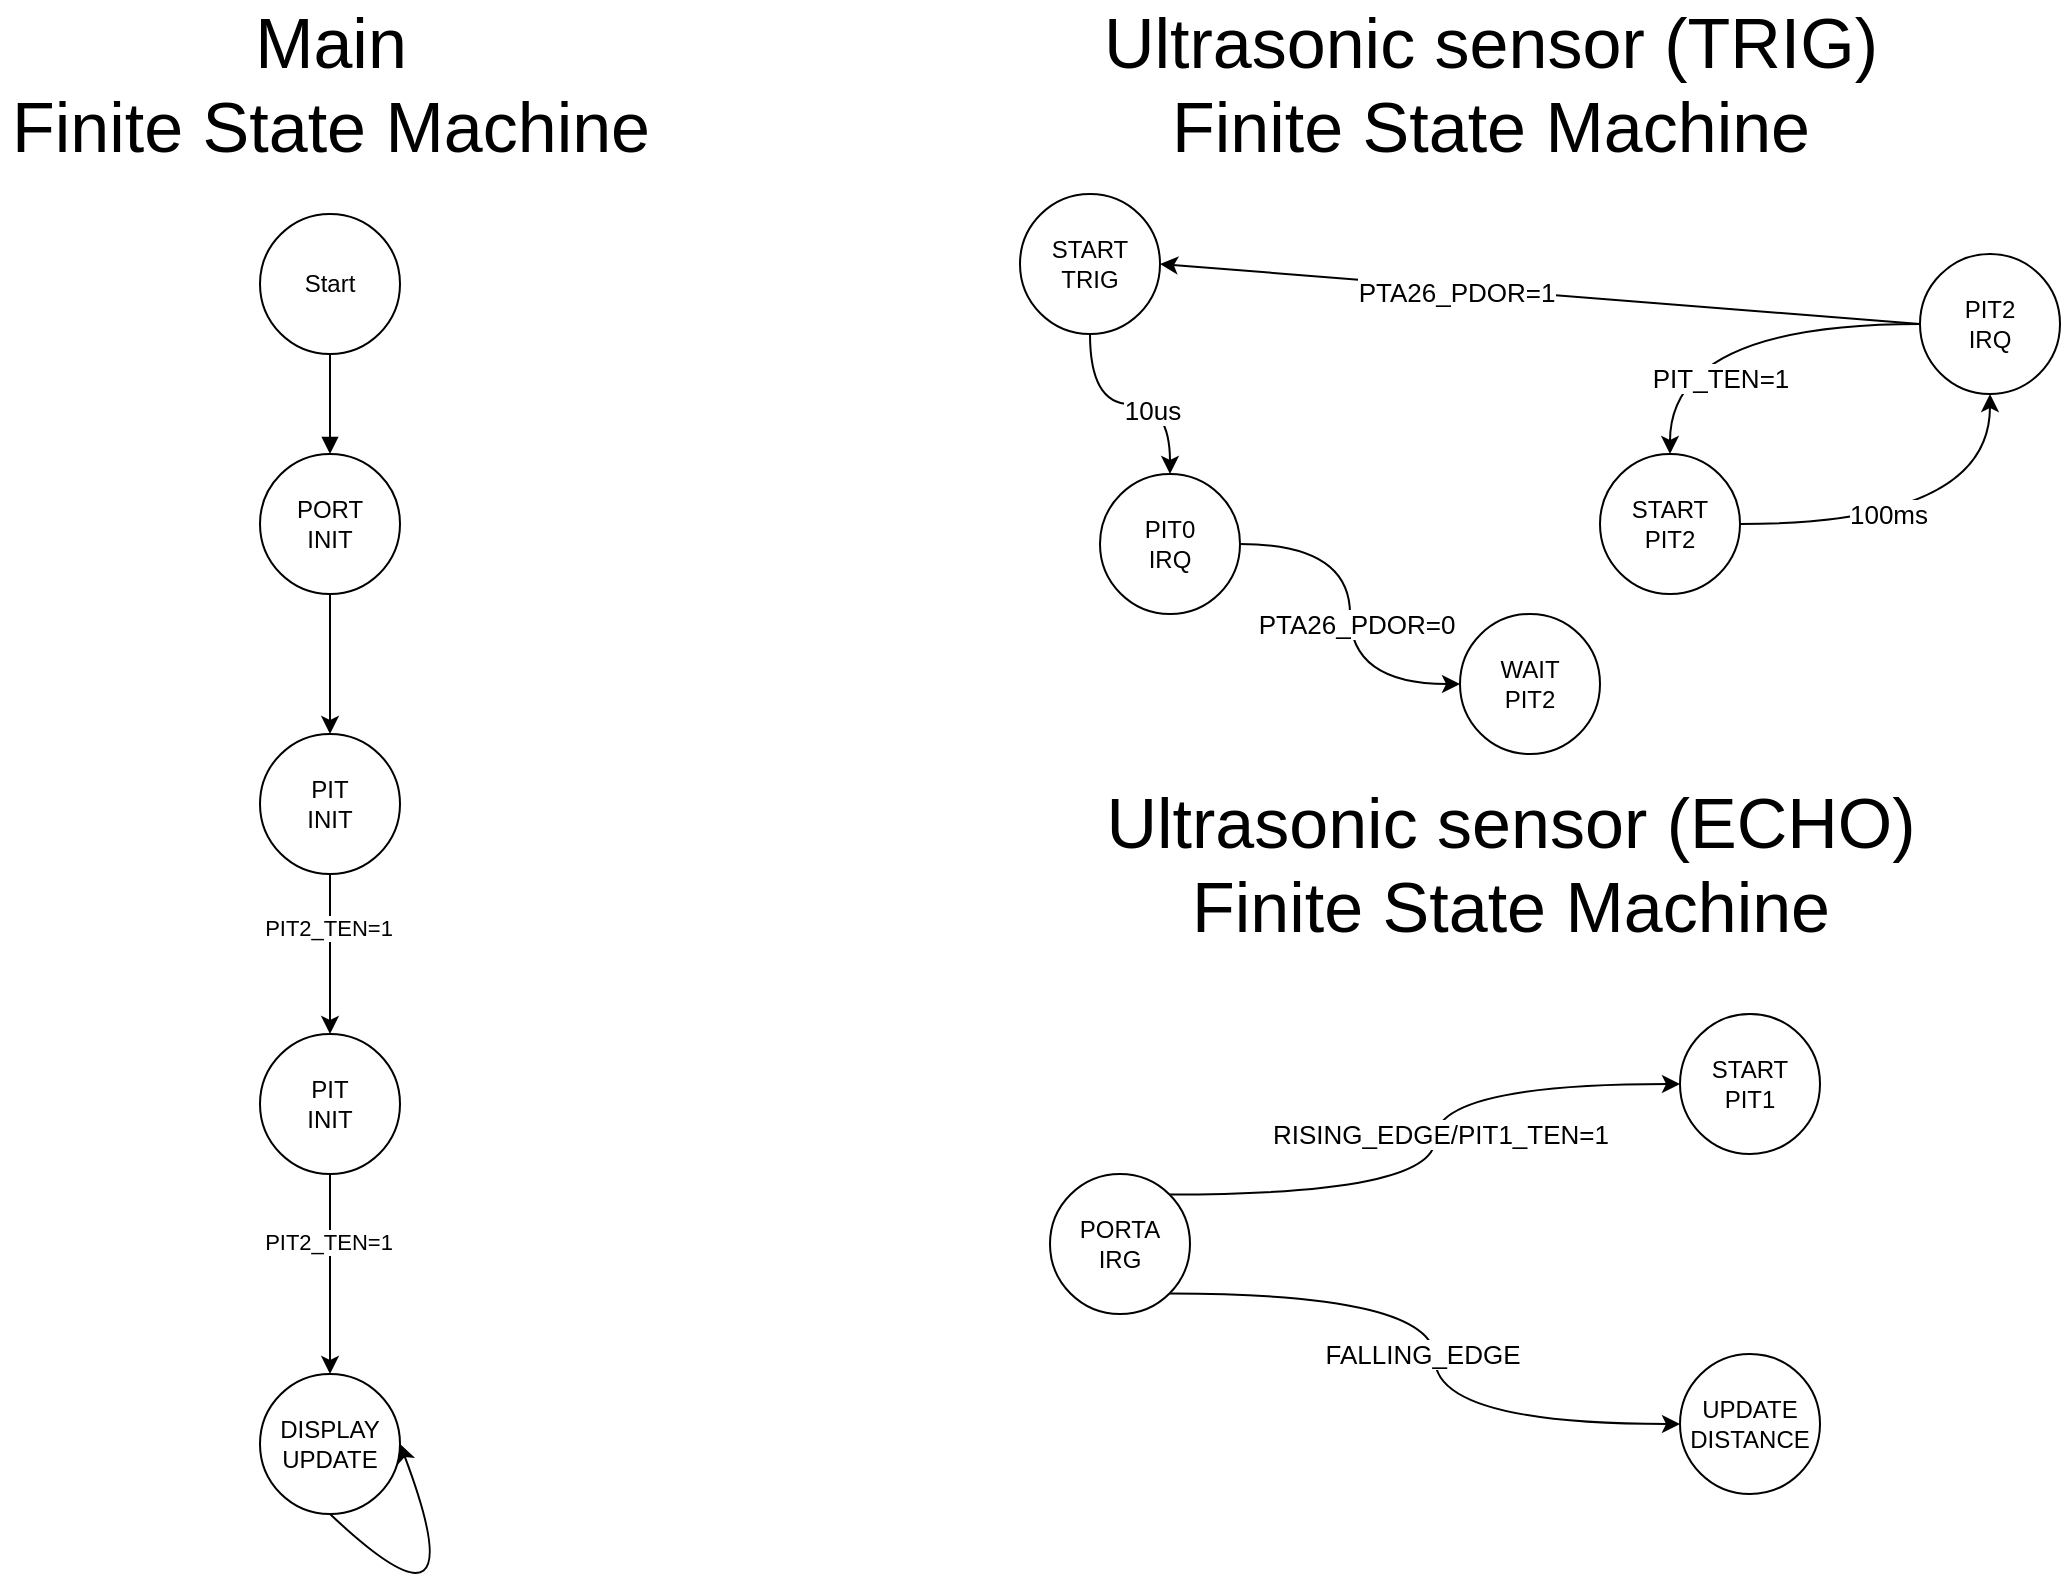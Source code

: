<mxfile>
    <diagram id="Q5PKtIPmYla0WtoodmxI" name="fsm system">
        <mxGraphModel dx="792" dy="1378" grid="1" gridSize="10" guides="1" tooltips="1" connect="1" arrows="1" fold="1" page="1" pageScale="1" pageWidth="1169" pageHeight="827" math="0" shadow="0">
            <root>
                <mxCell id="fCrUIj7ICpANIgIqwlMM-0"/>
                <mxCell id="fCrUIj7ICpANIgIqwlMM-1" parent="fCrUIj7ICpANIgIqwlMM-0"/>
                <mxCell id="I3N1WQbEvghAyw6arRP5-0" value="Start" style="ellipse;whiteSpace=wrap;html=1;" parent="fCrUIj7ICpANIgIqwlMM-1" vertex="1">
                    <mxGeometry x="190" y="110" width="70" height="70" as="geometry"/>
                </mxCell>
                <mxCell id="I3N1WQbEvghAyw6arRP5-11" value="" style="html=1;verticalAlign=bottom;endArrow=block;exitX=0.5;exitY=1;exitDx=0;exitDy=0;entryX=0.5;entryY=0;entryDx=0;entryDy=0;" parent="fCrUIj7ICpANIgIqwlMM-1" source="I3N1WQbEvghAyw6arRP5-0" target="QiX7VZfeqCpp36fPk9c1-0" edge="1">
                    <mxGeometry width="80" relative="1" as="geometry">
                        <mxPoint x="480" y="10" as="sourcePoint"/>
                        <mxPoint x="300.14" y="140.74" as="targetPoint"/>
                    </mxGeometry>
                </mxCell>
                <mxCell id="I3N1WQbEvghAyw6arRP5-35" value="&lt;font style=&quot;font-size: 35px&quot;&gt;Main&lt;br&gt;Finite State Machine&lt;/font&gt;" style="text;html=1;align=center;verticalAlign=middle;resizable=0;points=[];autosize=1;strokeColor=none;fillColor=none;" parent="fCrUIj7ICpANIgIqwlMM-1" vertex="1">
                    <mxGeometry x="60" y="20" width="330" height="50" as="geometry"/>
                </mxCell>
                <mxCell id="QiX7VZfeqCpp36fPk9c1-2" style="edgeStyle=none;html=1;exitX=0.5;exitY=1;exitDx=0;exitDy=0;entryX=0.5;entryY=0;entryDx=0;entryDy=0;" parent="fCrUIj7ICpANIgIqwlMM-1" source="QiX7VZfeqCpp36fPk9c1-0" target="QiX7VZfeqCpp36fPk9c1-1" edge="1">
                    <mxGeometry relative="1" as="geometry"/>
                </mxCell>
                <mxCell id="QiX7VZfeqCpp36fPk9c1-0" value="PORT&lt;br&gt;INIT" style="ellipse;whiteSpace=wrap;html=1;" parent="fCrUIj7ICpANIgIqwlMM-1" vertex="1">
                    <mxGeometry x="190" y="230" width="70" height="70" as="geometry"/>
                </mxCell>
                <mxCell id="QiX7VZfeqCpp36fPk9c1-4" style="edgeStyle=none;html=1;exitX=0.5;exitY=1;exitDx=0;exitDy=0;entryX=0.5;entryY=0;entryDx=0;entryDy=0;" parent="fCrUIj7ICpANIgIqwlMM-1" source="QiX7VZfeqCpp36fPk9c1-1" target="OgIxnC60-ptuwVd4k0WJ-2" edge="1">
                    <mxGeometry relative="1" as="geometry">
                        <mxPoint x="225" y="541" as="targetPoint"/>
                    </mxGeometry>
                </mxCell>
                <mxCell id="vt9f80a6ZNbZLHHa2RtJ-0" value="PIT2_TEN=1" style="edgeLabel;html=1;align=center;verticalAlign=middle;resizable=0;points=[];" parent="QiX7VZfeqCpp36fPk9c1-4" vertex="1" connectable="0">
                    <mxGeometry x="-0.32" y="-1" relative="1" as="geometry">
                        <mxPoint as="offset"/>
                    </mxGeometry>
                </mxCell>
                <mxCell id="QiX7VZfeqCpp36fPk9c1-1" value="PIT&lt;br&gt;INIT" style="ellipse;whiteSpace=wrap;html=1;" parent="fCrUIj7ICpANIgIqwlMM-1" vertex="1">
                    <mxGeometry x="190" y="370" width="70" height="70" as="geometry"/>
                </mxCell>
                <mxCell id="QiX7VZfeqCpp36fPk9c1-28" style="edgeStyle=orthogonalEdgeStyle;curved=1;html=1;exitX=0.5;exitY=1;exitDx=0;exitDy=0;entryX=0.5;entryY=0;entryDx=0;entryDy=0;fontSize=13;elbow=vertical;" parent="fCrUIj7ICpANIgIqwlMM-1" source="QiX7VZfeqCpp36fPk9c1-7" target="QiX7VZfeqCpp36fPk9c1-17" edge="1">
                    <mxGeometry relative="1" as="geometry"/>
                </mxCell>
                <mxCell id="QiX7VZfeqCpp36fPk9c1-29" value="10us" style="edgeLabel;html=1;align=center;verticalAlign=middle;resizable=0;points=[];fontSize=13;" parent="QiX7VZfeqCpp36fPk9c1-28" vertex="1" connectable="0">
                    <mxGeometry x="0.182" y="-3" relative="1" as="geometry">
                        <mxPoint x="1" as="offset"/>
                    </mxGeometry>
                </mxCell>
                <mxCell id="QiX7VZfeqCpp36fPk9c1-7" value="START&lt;br&gt;TRIG" style="ellipse;whiteSpace=wrap;html=1;" parent="fCrUIj7ICpANIgIqwlMM-1" vertex="1">
                    <mxGeometry x="570" y="100" width="70" height="70" as="geometry"/>
                </mxCell>
                <mxCell id="QiX7VZfeqCpp36fPk9c1-8" value="&lt;font style=&quot;font-size: 35px&quot;&gt;Ultrasonic sensor (TRIG)&lt;br&gt;Finite State Machine&lt;/font&gt;" style="text;html=1;align=center;verticalAlign=middle;resizable=0;points=[];autosize=1;strokeColor=none;fillColor=none;" parent="fCrUIj7ICpANIgIqwlMM-1" vertex="1">
                    <mxGeometry x="605" y="20" width="400" height="50" as="geometry"/>
                </mxCell>
                <mxCell id="QiX7VZfeqCpp36fPk9c1-11" style="edgeStyle=orthogonalEdgeStyle;curved=1;html=1;exitX=1;exitY=0.5;exitDx=0;exitDy=0;entryX=0.5;entryY=1;entryDx=0;entryDy=0;elbow=vertical;" parent="fCrUIj7ICpANIgIqwlMM-1" source="QiX7VZfeqCpp36fPk9c1-9" target="QiX7VZfeqCpp36fPk9c1-10" edge="1">
                    <mxGeometry relative="1" as="geometry"/>
                </mxCell>
                <mxCell id="QiX7VZfeqCpp36fPk9c1-14" value="100ms" style="edgeLabel;html=1;align=center;verticalAlign=middle;resizable=0;points=[];fontSize=13;" parent="QiX7VZfeqCpp36fPk9c1-11" vertex="1" connectable="0">
                    <mxGeometry x="-0.228" y="5" relative="1" as="geometry">
                        <mxPoint as="offset"/>
                    </mxGeometry>
                </mxCell>
                <mxCell id="QiX7VZfeqCpp36fPk9c1-9" value="START&lt;br&gt;PIT2" style="ellipse;whiteSpace=wrap;html=1;" parent="fCrUIj7ICpANIgIqwlMM-1" vertex="1">
                    <mxGeometry x="860" y="230" width="70" height="70" as="geometry"/>
                </mxCell>
                <mxCell id="QiX7VZfeqCpp36fPk9c1-12" style="edgeStyle=orthogonalEdgeStyle;curved=1;html=1;exitX=0;exitY=0.5;exitDx=0;exitDy=0;entryX=0.5;entryY=0;entryDx=0;entryDy=0;elbow=vertical;" parent="fCrUIj7ICpANIgIqwlMM-1" source="QiX7VZfeqCpp36fPk9c1-10" target="QiX7VZfeqCpp36fPk9c1-9" edge="1">
                    <mxGeometry relative="1" as="geometry"/>
                </mxCell>
                <mxCell id="QiX7VZfeqCpp36fPk9c1-16" value="PIT_TEN=1" style="edgeLabel;html=1;align=center;verticalAlign=middle;resizable=0;points=[];fontSize=13;" parent="QiX7VZfeqCpp36fPk9c1-12" vertex="1" connectable="0">
                    <mxGeometry x="0.6" y="19" relative="1" as="geometry">
                        <mxPoint x="6" as="offset"/>
                    </mxGeometry>
                </mxCell>
                <mxCell id="QiX7VZfeqCpp36fPk9c1-13" style="html=1;exitX=0;exitY=0.5;exitDx=0;exitDy=0;entryX=1;entryY=0.5;entryDx=0;entryDy=0;elbow=vertical;" parent="fCrUIj7ICpANIgIqwlMM-1" source="QiX7VZfeqCpp36fPk9c1-10" target="QiX7VZfeqCpp36fPk9c1-7" edge="1">
                    <mxGeometry relative="1" as="geometry"/>
                </mxCell>
                <mxCell id="QiX7VZfeqCpp36fPk9c1-22" value="PTA26_PDOR=1" style="edgeLabel;html=1;align=center;verticalAlign=middle;resizable=0;points=[];fontSize=13;" parent="QiX7VZfeqCpp36fPk9c1-13" vertex="1" connectable="0">
                    <mxGeometry x="0.223" y="2" relative="1" as="geometry">
                        <mxPoint as="offset"/>
                    </mxGeometry>
                </mxCell>
                <mxCell id="QiX7VZfeqCpp36fPk9c1-10" value="PIT2&lt;br&gt;IRQ" style="ellipse;whiteSpace=wrap;html=1;" parent="fCrUIj7ICpANIgIqwlMM-1" vertex="1">
                    <mxGeometry x="1020" y="130" width="70" height="70" as="geometry"/>
                </mxCell>
                <mxCell id="QiX7VZfeqCpp36fPk9c1-26" style="edgeStyle=orthogonalEdgeStyle;curved=1;html=1;exitX=1;exitY=0.5;exitDx=0;exitDy=0;fontSize=13;elbow=vertical;" parent="fCrUIj7ICpANIgIqwlMM-1" source="QiX7VZfeqCpp36fPk9c1-17" target="QiX7VZfeqCpp36fPk9c1-24" edge="1">
                    <mxGeometry relative="1" as="geometry"/>
                </mxCell>
                <mxCell id="QiX7VZfeqCpp36fPk9c1-27" value="PTA26_PDOR=0" style="edgeLabel;html=1;align=center;verticalAlign=middle;resizable=0;points=[];fontSize=13;" parent="QiX7VZfeqCpp36fPk9c1-26" vertex="1" connectable="0">
                    <mxGeometry x="0.144" y="3" relative="1" as="geometry">
                        <mxPoint y="-8" as="offset"/>
                    </mxGeometry>
                </mxCell>
                <mxCell id="QiX7VZfeqCpp36fPk9c1-17" value="PIT0&lt;br&gt;IRQ" style="ellipse;whiteSpace=wrap;html=1;" parent="fCrUIj7ICpANIgIqwlMM-1" vertex="1">
                    <mxGeometry x="610" y="240" width="70" height="70" as="geometry"/>
                </mxCell>
                <mxCell id="QiX7VZfeqCpp36fPk9c1-24" value="WAIT&lt;br&gt;PIT2" style="ellipse;whiteSpace=wrap;html=1;" parent="fCrUIj7ICpANIgIqwlMM-1" vertex="1">
                    <mxGeometry x="790" y="310" width="70" height="70" as="geometry"/>
                </mxCell>
                <mxCell id="QiX7VZfeqCpp36fPk9c1-30" value="&lt;font style=&quot;font-size: 35px&quot;&gt;Ultrasonic sensor (ECHO)&lt;br&gt;Finite State Machine&lt;/font&gt;" style="text;html=1;align=center;verticalAlign=middle;resizable=0;points=[];autosize=1;strokeColor=none;fillColor=none;" parent="fCrUIj7ICpANIgIqwlMM-1" vertex="1">
                    <mxGeometry x="605" y="410" width="420" height="50" as="geometry"/>
                </mxCell>
                <mxCell id="QiX7VZfeqCpp36fPk9c1-34" style="edgeStyle=orthogonalEdgeStyle;curved=1;html=1;exitX=1;exitY=0;exitDx=0;exitDy=0;entryX=0;entryY=0.5;entryDx=0;entryDy=0;fontSize=13;elbow=vertical;" parent="fCrUIj7ICpANIgIqwlMM-1" source="QiX7VZfeqCpp36fPk9c1-31" target="QiX7VZfeqCpp36fPk9c1-32" edge="1">
                    <mxGeometry relative="1" as="geometry"/>
                </mxCell>
                <mxCell id="QiX7VZfeqCpp36fPk9c1-36" value="RISING_EDGE/PIT1_TEN=1" style="edgeLabel;html=1;align=center;verticalAlign=middle;resizable=0;points=[];fontSize=13;" parent="QiX7VZfeqCpp36fPk9c1-34" vertex="1" connectable="0">
                    <mxGeometry x="0.302" y="-11" relative="1" as="geometry">
                        <mxPoint x="-12" y="14" as="offset"/>
                    </mxGeometry>
                </mxCell>
                <mxCell id="QiX7VZfeqCpp36fPk9c1-35" style="edgeStyle=orthogonalEdgeStyle;curved=1;html=1;exitX=1;exitY=1;exitDx=0;exitDy=0;entryX=0;entryY=0.5;entryDx=0;entryDy=0;fontSize=13;elbow=vertical;" parent="fCrUIj7ICpANIgIqwlMM-1" source="QiX7VZfeqCpp36fPk9c1-31" target="QiX7VZfeqCpp36fPk9c1-33" edge="1">
                    <mxGeometry relative="1" as="geometry"/>
                </mxCell>
                <mxCell id="QiX7VZfeqCpp36fPk9c1-37" value="FALLING_EDGE" style="edgeLabel;html=1;align=center;verticalAlign=middle;resizable=0;points=[];fontSize=13;" parent="QiX7VZfeqCpp36fPk9c1-35" vertex="1" connectable="0">
                    <mxGeometry x="-0.059" y="-13" relative="1" as="geometry">
                        <mxPoint x="6" y="12" as="offset"/>
                    </mxGeometry>
                </mxCell>
                <mxCell id="QiX7VZfeqCpp36fPk9c1-31" value="PORTA&lt;br&gt;IRG" style="ellipse;whiteSpace=wrap;html=1;" parent="fCrUIj7ICpANIgIqwlMM-1" vertex="1">
                    <mxGeometry x="585" y="590" width="70" height="70" as="geometry"/>
                </mxCell>
                <mxCell id="QiX7VZfeqCpp36fPk9c1-32" value="START&lt;br&gt;PIT1" style="ellipse;whiteSpace=wrap;html=1;" parent="fCrUIj7ICpANIgIqwlMM-1" vertex="1">
                    <mxGeometry x="900" y="510" width="70" height="70" as="geometry"/>
                </mxCell>
                <mxCell id="QiX7VZfeqCpp36fPk9c1-33" value="UPDATE&lt;br&gt;DISTANCE" style="ellipse;whiteSpace=wrap;html=1;" parent="fCrUIj7ICpANIgIqwlMM-1" vertex="1">
                    <mxGeometry x="900" y="680" width="70" height="70" as="geometry"/>
                </mxCell>
                <mxCell id="OgIxnC60-ptuwVd4k0WJ-0" style="edgeStyle=none;html=1;exitX=0.5;exitY=1;exitDx=0;exitDy=0;entryX=0.5;entryY=0;entryDx=0;entryDy=0;" edge="1" parent="fCrUIj7ICpANIgIqwlMM-1" source="OgIxnC60-ptuwVd4k0WJ-2" target="OgIxnC60-ptuwVd4k0WJ-3">
                    <mxGeometry relative="1" as="geometry"/>
                </mxCell>
                <mxCell id="OgIxnC60-ptuwVd4k0WJ-1" value="PIT2_TEN=1" style="edgeLabel;html=1;align=center;verticalAlign=middle;resizable=0;points=[];" vertex="1" connectable="0" parent="OgIxnC60-ptuwVd4k0WJ-0">
                    <mxGeometry x="-0.32" y="-1" relative="1" as="geometry">
                        <mxPoint as="offset"/>
                    </mxGeometry>
                </mxCell>
                <mxCell id="OgIxnC60-ptuwVd4k0WJ-2" value="PIT&lt;br&gt;INIT" style="ellipse;whiteSpace=wrap;html=1;" vertex="1" parent="fCrUIj7ICpANIgIqwlMM-1">
                    <mxGeometry x="190" y="520" width="70" height="70" as="geometry"/>
                </mxCell>
                <mxCell id="OgIxnC60-ptuwVd4k0WJ-3" value="DISPLAY&lt;br&gt;UPDATE" style="ellipse;whiteSpace=wrap;html=1;" vertex="1" parent="fCrUIj7ICpANIgIqwlMM-1">
                    <mxGeometry x="190" y="690" width="70" height="70" as="geometry"/>
                </mxCell>
                <mxCell id="OgIxnC60-ptuwVd4k0WJ-4" style="edgeStyle=orthogonalEdgeStyle;html=1;exitX=0.5;exitY=1;exitDx=0;exitDy=0;elbow=vertical;entryX=1;entryY=0.5;entryDx=0;entryDy=0;curved=1;" edge="1" parent="fCrUIj7ICpANIgIqwlMM-1" source="OgIxnC60-ptuwVd4k0WJ-3" target="OgIxnC60-ptuwVd4k0WJ-3">
                    <mxGeometry relative="1" as="geometry">
                        <mxPoint x="310" y="746" as="targetPoint"/>
                        <Array as="points">
                            <mxPoint x="300" y="831"/>
                        </Array>
                    </mxGeometry>
                </mxCell>
            </root>
        </mxGraphModel>
    </diagram>
    <diagram id="RbQfovTWDlcBjstpYOmP" name="Class diagram">
        <mxGraphModel dx="673" dy="1171" grid="1" gridSize="10" guides="1" tooltips="1" connect="1" arrows="1" fold="1" page="1" pageScale="1" pageWidth="1169" pageHeight="827" math="0" shadow="0">
            <root>
                <mxCell id="U9qJtLw5xcD7s-tx1f1j-0"/>
                <mxCell id="U9qJtLw5xcD7s-tx1f1j-1" parent="U9qJtLw5xcD7s-tx1f1j-0"/>
                <mxCell id="8heBTegNDw7k-KR6CvN2-5" style="html=1;entryX=0.5;entryY=1;entryDx=0;entryDy=0;fontSize=18;elbow=vertical;strokeWidth=4;" parent="U9qJtLw5xcD7s-tx1f1j-1" source="8heBTegNDw7k-KR6CvN2-0" target="8heBTegNDw7k-KR6CvN2-4" edge="1">
                    <mxGeometry relative="1" as="geometry"/>
                </mxCell>
                <mxCell id="8heBTegNDw7k-KR6CvN2-7" style="edgeStyle=none;html=1;entryX=0.5;entryY=1;entryDx=0;entryDy=0;fontSize=18;strokeWidth=4;elbow=vertical;" parent="U9qJtLw5xcD7s-tx1f1j-1" source="8heBTegNDw7k-KR6CvN2-0" target="8heBTegNDw7k-KR6CvN2-6" edge="1">
                    <mxGeometry relative="1" as="geometry"/>
                </mxCell>
                <mxCell id="8heBTegNDw7k-KR6CvN2-0" value="&lt;p style=&quot;margin: 6px 0px 0px ; text-align: center ; font-size: 18px&quot;&gt;&lt;b style=&quot;font-size: 18px&quot;&gt;main.c&lt;/b&gt;&lt;/p&gt;&lt;hr style=&quot;font-size: 18px&quot;&gt;&lt;p style=&quot;margin: 0px 0px 0px 8px ; font-size: 18px&quot;&gt;+ DIGIT_0(c_pos) ... DIGIT_9(c_pos)&lt;/p&gt;&lt;p style=&quot;margin: 0px 0px 0px 8px ; font-size: 18px&quot;&gt;&lt;span style=&quot;font-size: 18px&quot;&gt;+ DIGIT_OFF(c_pos)&lt;/span&gt;&lt;/p&gt;&lt;p style=&quot;margin: 0px 0px 0px 8px ; font-size: 18px&quot;&gt;&lt;span style=&quot;font-size: 18px&quot;&gt;&lt;br style=&quot;font-size: 18px&quot;&gt;&lt;/span&gt;&lt;/p&gt;&lt;p style=&quot;margin: 0px 0px 0px 8px ; font-size: 18px&quot;&gt;&lt;span style=&quot;font-size: 18px&quot;&gt;+ distance: float&lt;/span&gt;&lt;/p&gt;&lt;p style=&quot;margin: 0px 0px 0px 8px ; font-size: 18px&quot;&gt;&lt;br style=&quot;font-size: 18px&quot;&gt;&lt;/p&gt;&lt;p style=&quot;margin: 0px 0px 0px 8px ; font-size: 18px&quot;&gt;+ PIT0_IRQHandler(void): void&lt;/p&gt;&lt;p style=&quot;margin: 0px 0px 0px 8px ; font-size: 18px&quot;&gt;+ PIT2_IRQHandler(void): void&lt;/p&gt;&lt;p style=&quot;margin: 0px 0px 0px 8px ; font-size: 18px&quot;&gt;+ PORTA_IRQHandler(void): void&lt;/p&gt;&lt;p style=&quot;margin: 0px 0px 0px 8px ; font-size: 18px&quot;&gt;&lt;br style=&quot;font-size: 18px&quot;&gt;&lt;/p&gt;&lt;p style=&quot;margin: 0px 0px 0px 8px ; font-size: 18px&quot;&gt;&lt;span style=&quot;font-size: 18px&quot;&gt;+ delay(long long): void&lt;/span&gt;&lt;/p&gt;&lt;p style=&quot;margin: 0px 0px 0px 8px ; font-size: 18px&quot;&gt;&lt;span style=&quot;font-size: 18px&quot;&gt;+ MCU_init(void): void&lt;/span&gt;&lt;/p&gt;&lt;p style=&quot;margin: 0px 0px 0px 8px ; font-size: 18px&quot;&gt;&lt;span style=&quot;font-size: 18px&quot;&gt;+ PORT_init(void): void&lt;/span&gt;&lt;/p&gt;&lt;p style=&quot;margin: 0px 0px 0px 8px ; font-size: 18px&quot;&gt;&lt;span style=&quot;font-size: 18px&quot;&gt;+ PIT_init(void): void&lt;/span&gt;&lt;/p&gt;&lt;p style=&quot;margin: 0px 0px 0px 8px ; font-size: 18px&quot;&gt;+ set_digit(char, unsigned char): void&lt;/p&gt;&lt;p style=&quot;margin: 0px 0px 0px 8px ; font-size: 18px&quot;&gt;+ update_display(void): void&lt;/p&gt;&lt;p style=&quot;margin: 0px 0px 0px 8px ; font-size: 18px&quot;&gt;+ start_ultrasonic(void): void&lt;/p&gt;&lt;p style=&quot;margin: 0px 0px 0px 8px ; font-size: 18px&quot;&gt;+ main(): void&lt;br style=&quot;font-size: 18px&quot;&gt;&lt;/p&gt;&lt;p style=&quot;margin: 0px 0px 0px 8px ; font-size: 18px&quot;&gt;&lt;br style=&quot;font-size: 18px&quot;&gt;&lt;/p&gt;&lt;p style=&quot;margin: 0px 0px 0px 8px ; font-size: 18px&quot;&gt;&lt;br style=&quot;font-size: 18px&quot;&gt;&lt;/p&gt;" style="align=left;overflow=fill;html=1;dropTarget=0;fontSize=18;strokeWidth=2;" parent="U9qJtLw5xcD7s-tx1f1j-1" vertex="1">
                    <mxGeometry x="300" y="264" width="360" height="426" as="geometry"/>
                </mxCell>
                <mxCell id="8heBTegNDw7k-KR6CvN2-1" value="" style="shape=component;jettyWidth=8;jettyHeight=4;fontSize=18;strokeWidth=2;" parent="8heBTegNDw7k-KR6CvN2-0" vertex="1">
                    <mxGeometry x="1" width="20" height="20" relative="1" as="geometry">
                        <mxPoint x="-24" y="4" as="offset"/>
                    </mxGeometry>
                </mxCell>
                <mxCell id="8heBTegNDw7k-KR6CvN2-4" value="&lt;p style=&quot;margin: 4px 0px 0px; text-align: center; font-size: 18px;&quot;&gt;&lt;br style=&quot;font-size: 18px;&quot;&gt;&lt;b style=&quot;font-size: 18px;&quot;&gt;MK60DZ10.h&lt;/b&gt;&lt;/p&gt;" style="verticalAlign=top;align=left;overflow=fill;fontSize=18;fontFamily=Helvetica;html=1;strokeWidth=2;" parent="U9qJtLw5xcD7s-tx1f1j-1" vertex="1">
                    <mxGeometry x="320" y="110" width="120" height="70" as="geometry"/>
                </mxCell>
                <mxCell id="8heBTegNDw7k-KR6CvN2-6" value="&lt;p style=&quot;margin: 4px 0px 0px; text-align: center; font-size: 18px;&quot;&gt;&lt;br style=&quot;font-size: 18px;&quot;&gt;&lt;b style=&quot;font-size: 18px;&quot;&gt;stdint.h&lt;/b&gt;&lt;/p&gt;" style="verticalAlign=top;align=left;overflow=fill;fontSize=18;fontFamily=Helvetica;html=1;strokeWidth=2;" parent="U9qJtLw5xcD7s-tx1f1j-1" vertex="1">
                    <mxGeometry x="530" y="110" width="110" height="70" as="geometry"/>
                </mxCell>
            </root>
        </mxGraphModel>
    </diagram>
    <diagram id="FYhK5XwXPU6vqT4tIKtW" name="Circuit">
        <mxGraphModel dx="1204" dy="789" grid="1" gridSize="10" guides="1" tooltips="1" connect="1" arrows="1" fold="1" page="1" pageScale="1" pageWidth="1169" pageHeight="827" math="0" shadow="0">
            <root>
                <mxCell id="Wk73bpi1QF1DkkTy3EzX-0"/>
                <mxCell id="Wk73bpi1QF1DkkTy3EzX-1" parent="Wk73bpi1QF1DkkTy3EzX-0"/>
                <mxCell id="ErJWRahHPDitt9mFPtBU-3" style="edgeStyle=orthogonalEdgeStyle;rounded=0;html=1;exitX=0;exitY=0;exitDx=0;exitDy=170;exitPerimeter=0;entryX=0;entryY=0;entryDx=0;entryDy=10;entryPerimeter=0;endArrow=none;endFill=0;strokeColor=#161032;strokeWidth=3;" edge="1" parent="Wk73bpi1QF1DkkTy3EzX-1" source="kcwzbJU05wZz-cIJv0j--0" target="kcwzbJU05wZz-cIJv0j--2">
                    <mxGeometry relative="1" as="geometry"/>
                </mxCell>
                <mxCell id="ErJWRahHPDitt9mFPtBU-4" style="edgeStyle=orthogonalEdgeStyle;rounded=0;html=1;exitX=0;exitY=0;exitDx=0;exitDy=190;exitPerimeter=0;entryX=0;entryY=0;entryDx=0;entryDy=30;entryPerimeter=0;endArrow=none;endFill=0;strokeColor=#FCFF4B;strokeWidth=3;" edge="1" parent="Wk73bpi1QF1DkkTy3EzX-1" source="kcwzbJU05wZz-cIJv0j--0" target="kcwzbJU05wZz-cIJv0j--2">
                    <mxGeometry relative="1" as="geometry">
                        <Array as="points">
                            <mxPoint x="740" y="430"/>
                            <mxPoint x="740" y="60"/>
                        </Array>
                    </mxGeometry>
                </mxCell>
                <mxCell id="ErJWRahHPDitt9mFPtBU-5" style="edgeStyle=orthogonalEdgeStyle;rounded=0;html=1;exitX=0;exitY=0;exitDx=0;exitDy=210;exitPerimeter=0;entryX=0;entryY=0;entryDx=0;entryDy=50;entryPerimeter=0;endArrow=none;endFill=0;strokeColor=#ffc53a;strokeWidth=3;" edge="1" parent="Wk73bpi1QF1DkkTy3EzX-1" source="kcwzbJU05wZz-cIJv0j--0" target="kcwzbJU05wZz-cIJv0j--2">
                    <mxGeometry relative="1" as="geometry">
                        <Array as="points">
                            <mxPoint x="720" y="450"/>
                            <mxPoint x="720" y="80"/>
                        </Array>
                    </mxGeometry>
                </mxCell>
                <mxCell id="ErJWRahHPDitt9mFPtBU-6" style="edgeStyle=orthogonalEdgeStyle;rounded=0;html=1;exitX=0;exitY=0;exitDx=0;exitDy=230;exitPerimeter=0;entryX=0;entryY=0;entryDx=0;entryDy=70;entryPerimeter=0;endArrow=none;endFill=0;strokeColor=#e06d06;strokeWidth=3;" edge="1" parent="Wk73bpi1QF1DkkTy3EzX-1" source="kcwzbJU05wZz-cIJv0j--0" target="kcwzbJU05wZz-cIJv0j--2">
                    <mxGeometry relative="1" as="geometry">
                        <Array as="points">
                            <mxPoint x="700" y="470"/>
                            <mxPoint x="700" y="100"/>
                        </Array>
                    </mxGeometry>
                </mxCell>
                <mxCell id="ErJWRahHPDitt9mFPtBU-7" style="edgeStyle=orthogonalEdgeStyle;rounded=0;html=1;exitX=0;exitY=0;exitDx=0;exitDy=250;exitPerimeter=0;entryX=0;entryY=0;entryDx=0;entryDy=90;entryPerimeter=0;endArrow=none;endFill=0;strokeColor=#b26700;strokeWidth=3;" edge="1" parent="Wk73bpi1QF1DkkTy3EzX-1" source="kcwzbJU05wZz-cIJv0j--0" target="kcwzbJU05wZz-cIJv0j--2">
                    <mxGeometry relative="1" as="geometry">
                        <Array as="points">
                            <mxPoint x="680" y="490"/>
                            <mxPoint x="680" y="120"/>
                        </Array>
                    </mxGeometry>
                </mxCell>
                <mxCell id="ErJWRahHPDitt9mFPtBU-8" style="edgeStyle=orthogonalEdgeStyle;rounded=0;html=1;exitX=0;exitY=0;exitDx=0;exitDy=270;exitPerimeter=0;entryX=0;entryY=0;entryDx=0;entryDy=110;entryPerimeter=0;endArrow=none;endFill=0;strokeColor=#7CAFC4;strokeWidth=3;" edge="1" parent="Wk73bpi1QF1DkkTy3EzX-1" source="kcwzbJU05wZz-cIJv0j--0" target="kcwzbJU05wZz-cIJv0j--2">
                    <mxGeometry relative="1" as="geometry">
                        <Array as="points">
                            <mxPoint x="660" y="510"/>
                            <mxPoint x="660" y="140"/>
                        </Array>
                    </mxGeometry>
                </mxCell>
                <mxCell id="ErJWRahHPDitt9mFPtBU-9" style="edgeStyle=orthogonalEdgeStyle;rounded=0;html=1;exitX=1;exitY=0;exitDx=0;exitDy=170;exitPerimeter=0;entryX=1;entryY=0;entryDx=0;entryDy=10;entryPerimeter=0;endArrow=none;endFill=0;strokeColor=#8b94a3;strokeWidth=3;" edge="1" parent="Wk73bpi1QF1DkkTy3EzX-1" source="kcwzbJU05wZz-cIJv0j--0" target="kcwzbJU05wZz-cIJv0j--2">
                    <mxGeometry relative="1" as="geometry">
                        <Array as="points">
                            <mxPoint x="950" y="410"/>
                            <mxPoint x="950" y="40"/>
                        </Array>
                    </mxGeometry>
                </mxCell>
                <mxCell id="ErJWRahHPDitt9mFPtBU-10" style="edgeStyle=orthogonalEdgeStyle;rounded=0;html=1;exitX=1;exitY=0;exitDx=0;exitDy=190;exitPerimeter=0;entryX=1;entryY=0;entryDx=0;entryDy=30;entryPerimeter=0;endArrow=none;endFill=0;strokeColor=#222e50;strokeWidth=3;" edge="1" parent="Wk73bpi1QF1DkkTy3EzX-1" source="kcwzbJU05wZz-cIJv0j--0" target="kcwzbJU05wZz-cIJv0j--2">
                    <mxGeometry relative="1" as="geometry">
                        <Array as="points">
                            <mxPoint x="970" y="430"/>
                            <mxPoint x="970" y="60"/>
                        </Array>
                    </mxGeometry>
                </mxCell>
                <mxCell id="ErJWRahHPDitt9mFPtBU-11" style="edgeStyle=orthogonalEdgeStyle;rounded=0;html=1;exitX=1;exitY=0;exitDx=0;exitDy=210;exitPerimeter=0;entryX=1;entryY=0;entryDx=0;entryDy=50;entryPerimeter=0;endArrow=none;endFill=0;strokeColor=#0fff95;strokeWidth=3;" edge="1" parent="Wk73bpi1QF1DkkTy3EzX-1" source="kcwzbJU05wZz-cIJv0j--0" target="kcwzbJU05wZz-cIJv0j--2">
                    <mxGeometry relative="1" as="geometry">
                        <Array as="points">
                            <mxPoint x="990" y="450"/>
                            <mxPoint x="990" y="80"/>
                        </Array>
                    </mxGeometry>
                </mxCell>
                <mxCell id="ErJWRahHPDitt9mFPtBU-12" style="edgeStyle=orthogonalEdgeStyle;rounded=0;html=1;exitX=1;exitY=0;exitDx=0;exitDy=230;exitPerimeter=0;entryX=1;entryY=0;entryDx=0;entryDy=70;entryPerimeter=0;endArrow=none;endFill=0;strokeColor=#06ba63;strokeWidth=3;" edge="1" parent="Wk73bpi1QF1DkkTy3EzX-1" source="kcwzbJU05wZz-cIJv0j--0" target="kcwzbJU05wZz-cIJv0j--2">
                    <mxGeometry relative="1" as="geometry">
                        <Array as="points">
                            <mxPoint x="1010" y="470"/>
                            <mxPoint x="1010" y="100"/>
                        </Array>
                    </mxGeometry>
                </mxCell>
                <mxCell id="ErJWRahHPDitt9mFPtBU-13" style="edgeStyle=orthogonalEdgeStyle;rounded=0;html=1;exitX=1;exitY=0;exitDx=0;exitDy=250;exitPerimeter=0;entryX=1;entryY=0;entryDx=0;entryDy=90;entryPerimeter=0;endArrow=none;endFill=0;strokeColor=#103900;strokeWidth=3;" edge="1" parent="Wk73bpi1QF1DkkTy3EzX-1" source="kcwzbJU05wZz-cIJv0j--0" target="kcwzbJU05wZz-cIJv0j--2">
                    <mxGeometry relative="1" as="geometry">
                        <Array as="points">
                            <mxPoint x="1030" y="490"/>
                            <mxPoint x="1030" y="120"/>
                        </Array>
                    </mxGeometry>
                </mxCell>
                <mxCell id="ErJWRahHPDitt9mFPtBU-14" style="edgeStyle=orthogonalEdgeStyle;rounded=0;html=1;exitX=1;exitY=0;exitDx=0;exitDy=270;exitPerimeter=0;entryX=1;entryY=0;entryDx=0;entryDy=110;entryPerimeter=0;endArrow=none;endFill=0;strokeColor=#db3069;strokeWidth=3;" edge="1" parent="Wk73bpi1QF1DkkTy3EzX-1" source="kcwzbJU05wZz-cIJv0j--0" target="kcwzbJU05wZz-cIJv0j--2">
                    <mxGeometry relative="1" as="geometry">
                        <Array as="points">
                            <mxPoint x="1050" y="510"/>
                            <mxPoint x="1050" y="140"/>
                        </Array>
                    </mxGeometry>
                </mxCell>
                <mxCell id="kcwzbJU05wZz-cIJv0j--0" value="P1" style="shadow=0;dashed=0;align=center;html=1;strokeWidth=1;shape=mxgraph.electrical.logic_gates.dual_inline_ic;labelNames=1,3,5,7,9,11,13,15,17,19,21,23,25,27,29,31,33,35,37,39,41,43,45,47,49,50,48,46,44,42,40,38,36,34,32,30,28,26,24,22,20,18,16,14,12,10,8,6,4,2;labelCount=50;pinLabelType=cust;" parent="Wk73bpi1QF1DkkTy3EzX-1" vertex="1">
                    <mxGeometry x="800" y="240" width="100" height="510" as="geometry"/>
                </mxCell>
                <mxCell id="kcwzbJU05wZz-cIJv0j--2" value="DISPLAY&lt;br&gt;PINS" style="shadow=0;dashed=0;align=center;html=1;strokeWidth=1;shape=mxgraph.electrical.logic_gates.dual_inline_ic;labelNames=1,3,5,7,9,11,12,10,8,6,4,2;pinLabelType=cust;labelCount=12;" parent="Wk73bpi1QF1DkkTy3EzX-1" vertex="1">
                    <mxGeometry x="770" y="30" width="160" height="130" as="geometry"/>
                </mxCell>
                <mxCell id="kcwzbJU05wZz-cIJv0j--5" style="edgeStyle=orthogonalEdgeStyle;html=1;exitX=0;exitY=1;exitDx=126;exitDy=0;exitPerimeter=0;entryX=0;entryY=0;entryDx=0;entryDy=490;entryPerimeter=0;rounded=0;strokeWidth=3;endArrow=none;endFill=0;" parent="Wk73bpi1QF1DkkTy3EzX-1" source="kcwzbJU05wZz-cIJv0j--4" target="kcwzbJU05wZz-cIJv0j--0" edge="1">
                    <mxGeometry relative="1" as="geometry"/>
                </mxCell>
                <mxCell id="ErJWRahHPDitt9mFPtBU-0" style="edgeStyle=orthogonalEdgeStyle;html=1;exitX=0;exitY=1;exitDx=14;exitDy=0;exitPerimeter=0;entryX=1;entryY=0;entryDx=0;entryDy=10;entryPerimeter=0;strokeColor=#FF0000;rounded=0;endArrow=none;endFill=0;strokeWidth=3;" edge="1" parent="Wk73bpi1QF1DkkTy3EzX-1" source="kcwzbJU05wZz-cIJv0j--4" target="kcwzbJU05wZz-cIJv0j--0">
                    <mxGeometry relative="1" as="geometry">
                        <Array as="points">
                            <mxPoint x="414" y="440"/>
                            <mxPoint x="590" y="440"/>
                            <mxPoint x="590" y="200"/>
                            <mxPoint x="910" y="200"/>
                            <mxPoint x="910" y="250"/>
                        </Array>
                    </mxGeometry>
                </mxCell>
                <mxCell id="ErJWRahHPDitt9mFPtBU-1" style="edgeStyle=orthogonalEdgeStyle;rounded=0;html=1;exitX=0;exitY=1;exitDx=42;exitDy=0;exitPerimeter=0;entryX=0;entryY=0;entryDx=0;entryDy=370;entryPerimeter=0;endArrow=none;endFill=0;strokeColor=#3333FF;strokeWidth=3;" edge="1" parent="Wk73bpi1QF1DkkTy3EzX-1" source="kcwzbJU05wZz-cIJv0j--4" target="kcwzbJU05wZz-cIJv0j--0">
                    <mxGeometry relative="1" as="geometry"/>
                </mxCell>
                <mxCell id="ErJWRahHPDitt9mFPtBU-2" style="edgeStyle=orthogonalEdgeStyle;rounded=0;html=1;exitX=0;exitY=1;exitDx=70;exitDy=0;exitPerimeter=0;entryX=0;entryY=0;entryDx=0;entryDy=390;entryPerimeter=0;endArrow=none;endFill=0;strokeColor=#00CC00;strokeWidth=3;" edge="1" parent="Wk73bpi1QF1DkkTy3EzX-1" source="kcwzbJU05wZz-cIJv0j--4" target="kcwzbJU05wZz-cIJv0j--0">
                    <mxGeometry relative="1" as="geometry"/>
                </mxCell>
                <mxCell id="kcwzbJU05wZz-cIJv0j--4" value="HY-SRF05" style="shadow=0;dashed=0;align=center;html=1;strokeWidth=1;shape=mxgraph.electrical.logic_gates.dual_inline_ic;labelNames=Vcc,TRIG,ECHO,OUT,GND;startPin=w;pinSpacing=28;labelCount=5;pinLabelType=cust;treeMoving=0;portConstraint=none;perimeter=rectanglePerimeter;snapToPoint=0;portConstraintRotation=0;" parent="Wk73bpi1QF1DkkTy3EzX-1" vertex="1">
                    <mxGeometry x="400" y="310" width="140" height="90" as="geometry"/>
                </mxCell>
            </root>
        </mxGraphModel>
    </diagram>
</mxfile>